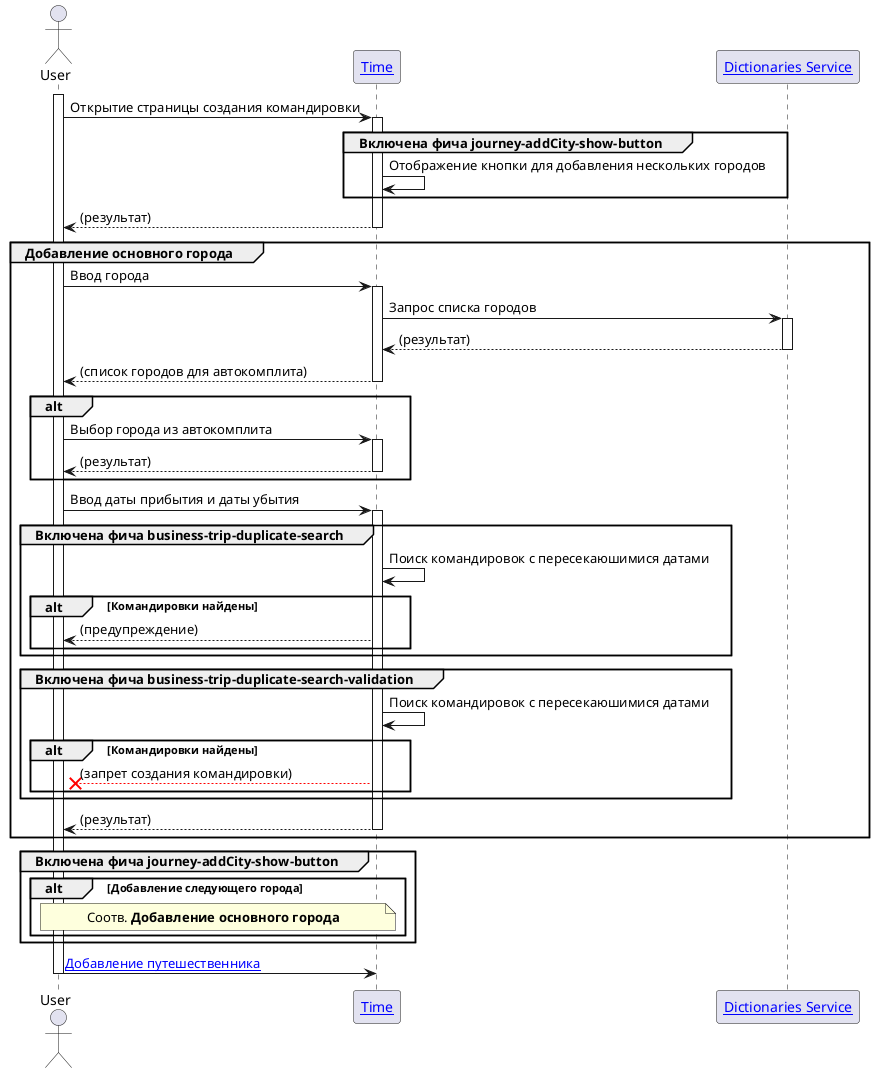 @startuml
'https://plantuml.com/sequence-diagram

actor User
participant "[[/architect/components/applications.time Time]]" as Time
participant "[[/architect/components/services.dictionaries Dictionaries Service]]" as Dictionaries

activate User

User -> Time ++ : Открытие страницы создания командировки
group Включена фича journey-addCity-show-button
Time -> Time : Отображение кнопки для добавления нескольких городов
end
return (результат)

group Добавление основного города
    User -> Time ++ : Ввод города
    Time -> Dictionaries ++ : Запрос списка городов
    return (результат)
    return (список городов для автокомплита)
    alt
        User -> Time ++ : Выбор города из автокомплита
        return (результат)
    end
    User -> Time ++ : Ввод даты прибытия и даты убытия
    group Включена фича business-trip-duplicate-search
        Time -> Time : Поиск командировок с пересекаюшимися датами
        alt Командировки найдены
            Time --> User : (предупреждение)
        end
    end
    group Включена фича business-trip-duplicate-search-validation
        Time -> Time : Поиск командировок с пересекаюшимися датами
        alt Командировки найдены
            Time -[#red]->x User : (запрет создания командировки)
        end
    end
    return (результат)
end
group Включена фича journey-addCity-show-button
    alt Добавление следующего города
        note over User, Time
        Соотв. **Добавление основного города**
        end note
    end
end

User -> Time : [[/architect/contexts/applications.time.businesstrip.creation.traveller Добавление путешественника]]

deactivate User

@enduml